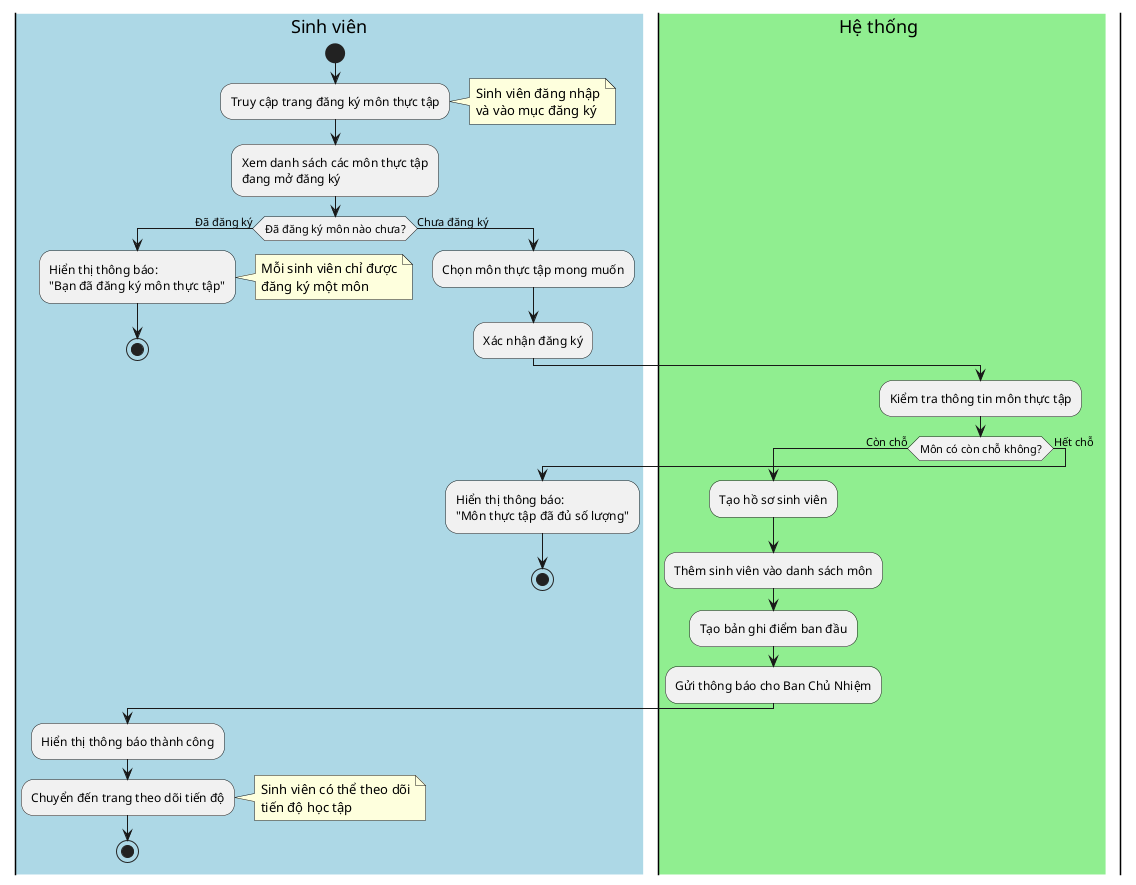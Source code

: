 @startuml Activity - Sinh viên đăng ký môn thực tập

skinparam ActivityDiagramTitleFontSize 16
skinparam swimlaneWidth same

|#LightBlue|Sinh viên|
start

:Truy cập trang đăng ký môn thực tập;

note right: Sinh viên đăng nhập\nvà vào mục đăng ký

:Xem danh sách các môn thực tập\nđang mở đăng ký;

if (Đã đăng ký môn nào chưa?) then (Đã đăng ký)
  
  :Hiển thị thông báo:\n"Bạn đã đăng ký môn thực tập";
  
  note right: Mỗi sinh viên chỉ được\nđăng ký một môn
  
  stop
  
else (Chưa đăng ký)
  
  :Chọn môn thực tập mong muốn;
  
  :Xác nhận đăng ký;
  
endif

|#LightGreen|Hệ thống|

:Kiểm tra thông tin môn thực tập;

if (Môn có còn chỗ không?) then (Còn chỗ)
  
  :Tạo hồ sơ sinh viên;
  
  :Thêm sinh viên vào danh sách môn;
  
  :Tạo bản ghi điểm ban đầu;
  
  :Gửi thông báo cho Ban Chủ Nhiệm;
  
  |#LightBlue|Sinh viên|
  
  :Hiển thị thông báo thành công;
  
  :Chuyển đến trang theo dõi tiến độ;
  
  note right: Sinh viên có thể theo dõi\ntiến độ học tập
  
  stop
  
else (Hết chỗ)
  
  |#LightBlue|Sinh viên|
  
  :Hiển thị thông báo:\n"Môn thực tập đã đủ số lượng";
  
  stop
  
endif

@enduml
